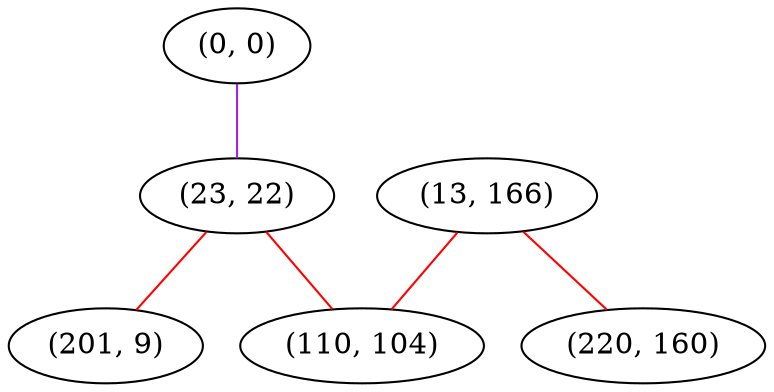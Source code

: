 graph "" {
"(0, 0)";
"(23, 22)";
"(201, 9)";
"(13, 166)";
"(220, 160)";
"(110, 104)";
"(0, 0)" -- "(23, 22)"  [color=purple, key=0, weight=4];
"(23, 22)" -- "(201, 9)"  [color=red, key=0, weight=1];
"(23, 22)" -- "(110, 104)"  [color=red, key=0, weight=1];
"(13, 166)" -- "(110, 104)"  [color=red, key=0, weight=1];
"(13, 166)" -- "(220, 160)"  [color=red, key=0, weight=1];
}
